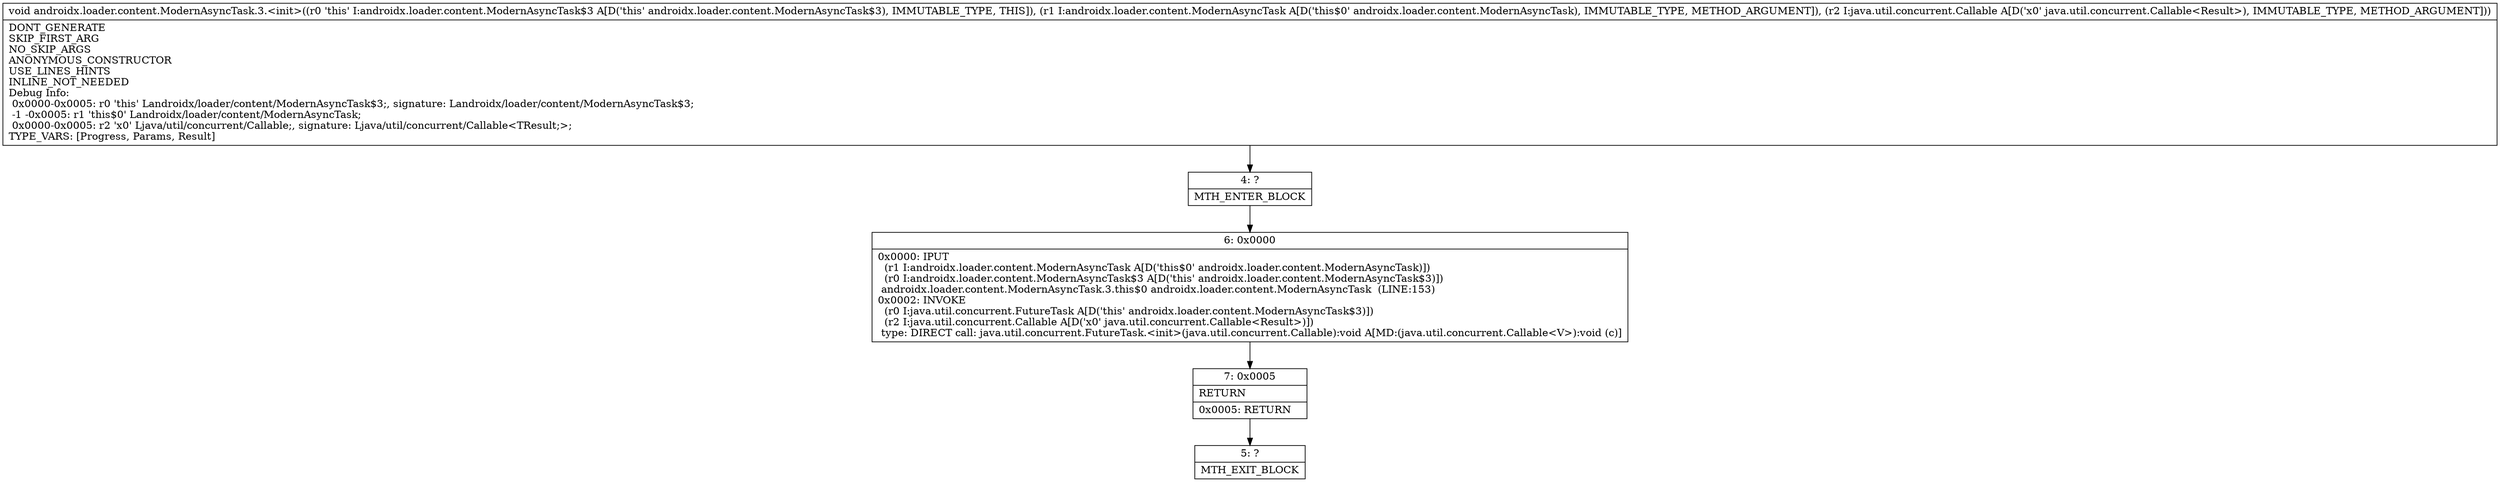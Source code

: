 digraph "CFG forandroidx.loader.content.ModernAsyncTask.3.\<init\>(Landroidx\/loader\/content\/ModernAsyncTask;Ljava\/util\/concurrent\/Callable;)V" {
Node_4 [shape=record,label="{4\:\ ?|MTH_ENTER_BLOCK\l}"];
Node_6 [shape=record,label="{6\:\ 0x0000|0x0000: IPUT  \l  (r1 I:androidx.loader.content.ModernAsyncTask A[D('this$0' androidx.loader.content.ModernAsyncTask)])\l  (r0 I:androidx.loader.content.ModernAsyncTask$3 A[D('this' androidx.loader.content.ModernAsyncTask$3)])\l androidx.loader.content.ModernAsyncTask.3.this$0 androidx.loader.content.ModernAsyncTask  (LINE:153)\l0x0002: INVOKE  \l  (r0 I:java.util.concurrent.FutureTask A[D('this' androidx.loader.content.ModernAsyncTask$3)])\l  (r2 I:java.util.concurrent.Callable A[D('x0' java.util.concurrent.Callable\<Result\>)])\l type: DIRECT call: java.util.concurrent.FutureTask.\<init\>(java.util.concurrent.Callable):void A[MD:(java.util.concurrent.Callable\<V\>):void (c)]\l}"];
Node_7 [shape=record,label="{7\:\ 0x0005|RETURN\l|0x0005: RETURN   \l}"];
Node_5 [shape=record,label="{5\:\ ?|MTH_EXIT_BLOCK\l}"];
MethodNode[shape=record,label="{void androidx.loader.content.ModernAsyncTask.3.\<init\>((r0 'this' I:androidx.loader.content.ModernAsyncTask$3 A[D('this' androidx.loader.content.ModernAsyncTask$3), IMMUTABLE_TYPE, THIS]), (r1 I:androidx.loader.content.ModernAsyncTask A[D('this$0' androidx.loader.content.ModernAsyncTask), IMMUTABLE_TYPE, METHOD_ARGUMENT]), (r2 I:java.util.concurrent.Callable A[D('x0' java.util.concurrent.Callable\<Result\>), IMMUTABLE_TYPE, METHOD_ARGUMENT]))  | DONT_GENERATE\lSKIP_FIRST_ARG\lNO_SKIP_ARGS\lANONYMOUS_CONSTRUCTOR\lUSE_LINES_HINTS\lINLINE_NOT_NEEDED\lDebug Info:\l  0x0000\-0x0005: r0 'this' Landroidx\/loader\/content\/ModernAsyncTask$3;, signature: Landroidx\/loader\/content\/ModernAsyncTask$3;\l  \-1 \-0x0005: r1 'this$0' Landroidx\/loader\/content\/ModernAsyncTask;\l  0x0000\-0x0005: r2 'x0' Ljava\/util\/concurrent\/Callable;, signature: Ljava\/util\/concurrent\/Callable\<TResult;\>;\lTYPE_VARS: [Progress, Params, Result]\l}"];
MethodNode -> Node_4;Node_4 -> Node_6;
Node_6 -> Node_7;
Node_7 -> Node_5;
}

